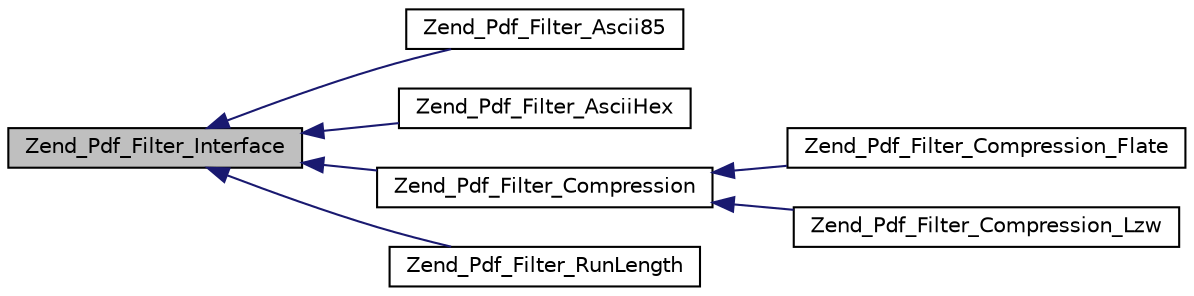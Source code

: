 digraph G
{
  edge [fontname="Helvetica",fontsize="10",labelfontname="Helvetica",labelfontsize="10"];
  node [fontname="Helvetica",fontsize="10",shape=record];
  rankdir="LR";
  Node1 [label="Zend_Pdf_Filter_Interface",height=0.2,width=0.4,color="black", fillcolor="grey75", style="filled" fontcolor="black"];
  Node1 -> Node2 [dir="back",color="midnightblue",fontsize="10",style="solid",fontname="Helvetica"];
  Node2 [label="Zend_Pdf_Filter_Ascii85",height=0.2,width=0.4,color="black", fillcolor="white", style="filled",URL="$class_zend___pdf___filter___ascii85.html"];
  Node1 -> Node3 [dir="back",color="midnightblue",fontsize="10",style="solid",fontname="Helvetica"];
  Node3 [label="Zend_Pdf_Filter_AsciiHex",height=0.2,width=0.4,color="black", fillcolor="white", style="filled",URL="$class_zend___pdf___filter___ascii_hex.html"];
  Node1 -> Node4 [dir="back",color="midnightblue",fontsize="10",style="solid",fontname="Helvetica"];
  Node4 [label="Zend_Pdf_Filter_Compression",height=0.2,width=0.4,color="black", fillcolor="white", style="filled",URL="$class_zend___pdf___filter___compression.html"];
  Node4 -> Node5 [dir="back",color="midnightblue",fontsize="10",style="solid",fontname="Helvetica"];
  Node5 [label="Zend_Pdf_Filter_Compression_Flate",height=0.2,width=0.4,color="black", fillcolor="white", style="filled",URL="$class_zend___pdf___filter___compression___flate.html"];
  Node4 -> Node6 [dir="back",color="midnightblue",fontsize="10",style="solid",fontname="Helvetica"];
  Node6 [label="Zend_Pdf_Filter_Compression_Lzw",height=0.2,width=0.4,color="black", fillcolor="white", style="filled",URL="$class_zend___pdf___filter___compression___lzw.html"];
  Node1 -> Node7 [dir="back",color="midnightblue",fontsize="10",style="solid",fontname="Helvetica"];
  Node7 [label="Zend_Pdf_Filter_RunLength",height=0.2,width=0.4,color="black", fillcolor="white", style="filled",URL="$class_zend___pdf___filter___run_length.html"];
}

